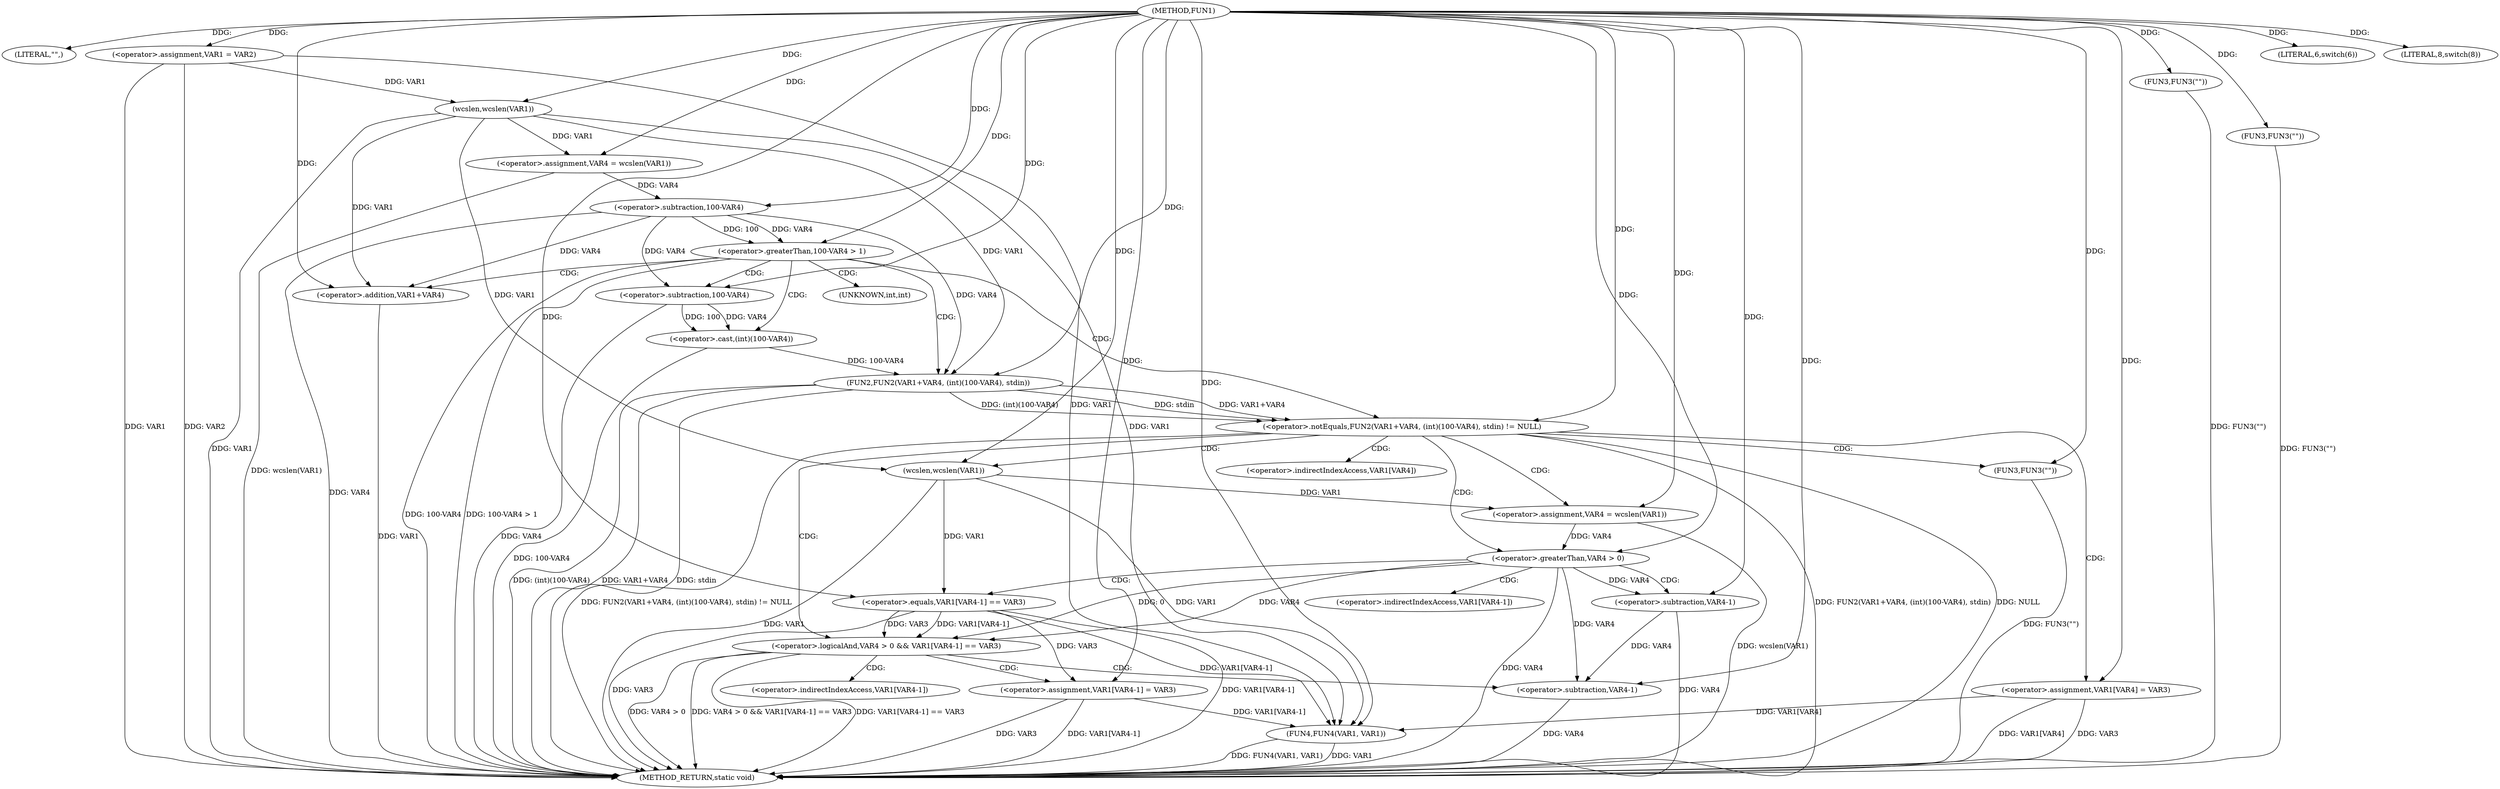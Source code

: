 digraph FUN1 {  
"1000100" [label = "(METHOD,FUN1)" ]
"1000188" [label = "(METHOD_RETURN,static void)" ]
"1000103" [label = "(LITERAL,\"\",)" ]
"1000104" [label = "(<operator>.assignment,VAR1 = VAR2)" ]
"1000108" [label = "(LITERAL,6,switch(6))" ]
"1000113" [label = "(<operator>.assignment,VAR4 = wcslen(VAR1))" ]
"1000115" [label = "(wcslen,wcslen(VAR1))" ]
"1000118" [label = "(<operator>.greaterThan,100-VAR4 > 1)" ]
"1000119" [label = "(<operator>.subtraction,100-VAR4)" ]
"1000125" [label = "(<operator>.notEquals,FUN2(VAR1+VAR4, (int)(100-VAR4), stdin) != NULL)" ]
"1000126" [label = "(FUN2,FUN2(VAR1+VAR4, (int)(100-VAR4), stdin))" ]
"1000127" [label = "(<operator>.addition,VAR1+VAR4)" ]
"1000130" [label = "(<operator>.cast,(int)(100-VAR4))" ]
"1000132" [label = "(<operator>.subtraction,100-VAR4)" ]
"1000138" [label = "(<operator>.assignment,VAR4 = wcslen(VAR1))" ]
"1000140" [label = "(wcslen,wcslen(VAR1))" ]
"1000143" [label = "(<operator>.logicalAnd,VAR4 > 0 && VAR1[VAR4-1] == VAR3)" ]
"1000144" [label = "(<operator>.greaterThan,VAR4 > 0)" ]
"1000147" [label = "(<operator>.equals,VAR1[VAR4-1] == VAR3)" ]
"1000150" [label = "(<operator>.subtraction,VAR4-1)" ]
"1000155" [label = "(<operator>.assignment,VAR1[VAR4-1] = VAR3)" ]
"1000158" [label = "(<operator>.subtraction,VAR4-1)" ]
"1000164" [label = "(FUN3,FUN3(\"\"))" ]
"1000166" [label = "(<operator>.assignment,VAR1[VAR4] = VAR3)" ]
"1000173" [label = "(FUN3,FUN3(\"\"))" ]
"1000177" [label = "(LITERAL,8,switch(8))" ]
"1000180" [label = "(FUN3,FUN3(\"\"))" ]
"1000184" [label = "(FUN4,FUN4(VAR1, VAR1))" ]
"1000131" [label = "(UNKNOWN,int,int)" ]
"1000148" [label = "(<operator>.indirectIndexAccess,VAR1[VAR4-1])" ]
"1000156" [label = "(<operator>.indirectIndexAccess,VAR1[VAR4-1])" ]
"1000167" [label = "(<operator>.indirectIndexAccess,VAR1[VAR4])" ]
  "1000158" -> "1000188"  [ label = "DDG: VAR4"] 
  "1000125" -> "1000188"  [ label = "DDG: FUN2(VAR1+VAR4, (int)(100-VAR4), stdin) != NULL"] 
  "1000184" -> "1000188"  [ label = "DDG: VAR1"] 
  "1000150" -> "1000188"  [ label = "DDG: VAR4"] 
  "1000104" -> "1000188"  [ label = "DDG: VAR1"] 
  "1000147" -> "1000188"  [ label = "DDG: VAR1[VAR4-1]"] 
  "1000118" -> "1000188"  [ label = "DDG: 100-VAR4 > 1"] 
  "1000118" -> "1000188"  [ label = "DDG: 100-VAR4"] 
  "1000104" -> "1000188"  [ label = "DDG: VAR2"] 
  "1000126" -> "1000188"  [ label = "DDG: (int)(100-VAR4)"] 
  "1000164" -> "1000188"  [ label = "DDG: FUN3(\"\")"] 
  "1000125" -> "1000188"  [ label = "DDG: FUN2(VAR1+VAR4, (int)(100-VAR4), stdin)"] 
  "1000130" -> "1000188"  [ label = "DDG: 100-VAR4"] 
  "1000140" -> "1000188"  [ label = "DDG: VAR1"] 
  "1000138" -> "1000188"  [ label = "DDG: wcslen(VAR1)"] 
  "1000184" -> "1000188"  [ label = "DDG: FUN4(VAR1, VAR1)"] 
  "1000143" -> "1000188"  [ label = "DDG: VAR4 > 0"] 
  "1000166" -> "1000188"  [ label = "DDG: VAR1[VAR4]"] 
  "1000132" -> "1000188"  [ label = "DDG: VAR4"] 
  "1000113" -> "1000188"  [ label = "DDG: wcslen(VAR1)"] 
  "1000119" -> "1000188"  [ label = "DDG: VAR4"] 
  "1000180" -> "1000188"  [ label = "DDG: FUN3(\"\")"] 
  "1000126" -> "1000188"  [ label = "DDG: VAR1+VAR4"] 
  "1000147" -> "1000188"  [ label = "DDG: VAR3"] 
  "1000126" -> "1000188"  [ label = "DDG: stdin"] 
  "1000173" -> "1000188"  [ label = "DDG: FUN3(\"\")"] 
  "1000143" -> "1000188"  [ label = "DDG: VAR4 > 0 && VAR1[VAR4-1] == VAR3"] 
  "1000125" -> "1000188"  [ label = "DDG: NULL"] 
  "1000144" -> "1000188"  [ label = "DDG: VAR4"] 
  "1000166" -> "1000188"  [ label = "DDG: VAR3"] 
  "1000127" -> "1000188"  [ label = "DDG: VAR1"] 
  "1000155" -> "1000188"  [ label = "DDG: VAR1[VAR4-1]"] 
  "1000143" -> "1000188"  [ label = "DDG: VAR1[VAR4-1] == VAR3"] 
  "1000155" -> "1000188"  [ label = "DDG: VAR3"] 
  "1000115" -> "1000188"  [ label = "DDG: VAR1"] 
  "1000100" -> "1000103"  [ label = "DDG: "] 
  "1000100" -> "1000104"  [ label = "DDG: "] 
  "1000100" -> "1000108"  [ label = "DDG: "] 
  "1000115" -> "1000113"  [ label = "DDG: VAR1"] 
  "1000100" -> "1000113"  [ label = "DDG: "] 
  "1000104" -> "1000115"  [ label = "DDG: VAR1"] 
  "1000100" -> "1000115"  [ label = "DDG: "] 
  "1000119" -> "1000118"  [ label = "DDG: 100"] 
  "1000119" -> "1000118"  [ label = "DDG: VAR4"] 
  "1000100" -> "1000119"  [ label = "DDG: "] 
  "1000113" -> "1000119"  [ label = "DDG: VAR4"] 
  "1000100" -> "1000118"  [ label = "DDG: "] 
  "1000126" -> "1000125"  [ label = "DDG: VAR1+VAR4"] 
  "1000126" -> "1000125"  [ label = "DDG: (int)(100-VAR4)"] 
  "1000126" -> "1000125"  [ label = "DDG: stdin"] 
  "1000115" -> "1000126"  [ label = "DDG: VAR1"] 
  "1000100" -> "1000126"  [ label = "DDG: "] 
  "1000119" -> "1000126"  [ label = "DDG: VAR4"] 
  "1000115" -> "1000127"  [ label = "DDG: VAR1"] 
  "1000100" -> "1000127"  [ label = "DDG: "] 
  "1000119" -> "1000127"  [ label = "DDG: VAR4"] 
  "1000130" -> "1000126"  [ label = "DDG: 100-VAR4"] 
  "1000132" -> "1000130"  [ label = "DDG: 100"] 
  "1000132" -> "1000130"  [ label = "DDG: VAR4"] 
  "1000100" -> "1000132"  [ label = "DDG: "] 
  "1000119" -> "1000132"  [ label = "DDG: VAR4"] 
  "1000100" -> "1000125"  [ label = "DDG: "] 
  "1000140" -> "1000138"  [ label = "DDG: VAR1"] 
  "1000100" -> "1000138"  [ label = "DDG: "] 
  "1000100" -> "1000140"  [ label = "DDG: "] 
  "1000115" -> "1000140"  [ label = "DDG: VAR1"] 
  "1000144" -> "1000143"  [ label = "DDG: VAR4"] 
  "1000144" -> "1000143"  [ label = "DDG: 0"] 
  "1000138" -> "1000144"  [ label = "DDG: VAR4"] 
  "1000100" -> "1000144"  [ label = "DDG: "] 
  "1000147" -> "1000143"  [ label = "DDG: VAR1[VAR4-1]"] 
  "1000147" -> "1000143"  [ label = "DDG: VAR3"] 
  "1000140" -> "1000147"  [ label = "DDG: VAR1"] 
  "1000144" -> "1000150"  [ label = "DDG: VAR4"] 
  "1000100" -> "1000150"  [ label = "DDG: "] 
  "1000100" -> "1000147"  [ label = "DDG: "] 
  "1000147" -> "1000155"  [ label = "DDG: VAR3"] 
  "1000100" -> "1000155"  [ label = "DDG: "] 
  "1000150" -> "1000158"  [ label = "DDG: VAR4"] 
  "1000144" -> "1000158"  [ label = "DDG: VAR4"] 
  "1000100" -> "1000158"  [ label = "DDG: "] 
  "1000100" -> "1000164"  [ label = "DDG: "] 
  "1000100" -> "1000166"  [ label = "DDG: "] 
  "1000100" -> "1000173"  [ label = "DDG: "] 
  "1000100" -> "1000177"  [ label = "DDG: "] 
  "1000100" -> "1000180"  [ label = "DDG: "] 
  "1000104" -> "1000184"  [ label = "DDG: VAR1"] 
  "1000140" -> "1000184"  [ label = "DDG: VAR1"] 
  "1000166" -> "1000184"  [ label = "DDG: VAR1[VAR4]"] 
  "1000147" -> "1000184"  [ label = "DDG: VAR1[VAR4-1]"] 
  "1000115" -> "1000184"  [ label = "DDG: VAR1"] 
  "1000155" -> "1000184"  [ label = "DDG: VAR1[VAR4-1]"] 
  "1000100" -> "1000184"  [ label = "DDG: "] 
  "1000118" -> "1000125"  [ label = "CDG: "] 
  "1000118" -> "1000127"  [ label = "CDG: "] 
  "1000118" -> "1000131"  [ label = "CDG: "] 
  "1000118" -> "1000126"  [ label = "CDG: "] 
  "1000118" -> "1000132"  [ label = "CDG: "] 
  "1000118" -> "1000130"  [ label = "CDG: "] 
  "1000125" -> "1000164"  [ label = "CDG: "] 
  "1000125" -> "1000166"  [ label = "CDG: "] 
  "1000125" -> "1000144"  [ label = "CDG: "] 
  "1000125" -> "1000143"  [ label = "CDG: "] 
  "1000125" -> "1000167"  [ label = "CDG: "] 
  "1000125" -> "1000140"  [ label = "CDG: "] 
  "1000125" -> "1000138"  [ label = "CDG: "] 
  "1000143" -> "1000156"  [ label = "CDG: "] 
  "1000143" -> "1000158"  [ label = "CDG: "] 
  "1000143" -> "1000155"  [ label = "CDG: "] 
  "1000144" -> "1000150"  [ label = "CDG: "] 
  "1000144" -> "1000148"  [ label = "CDG: "] 
  "1000144" -> "1000147"  [ label = "CDG: "] 
}
